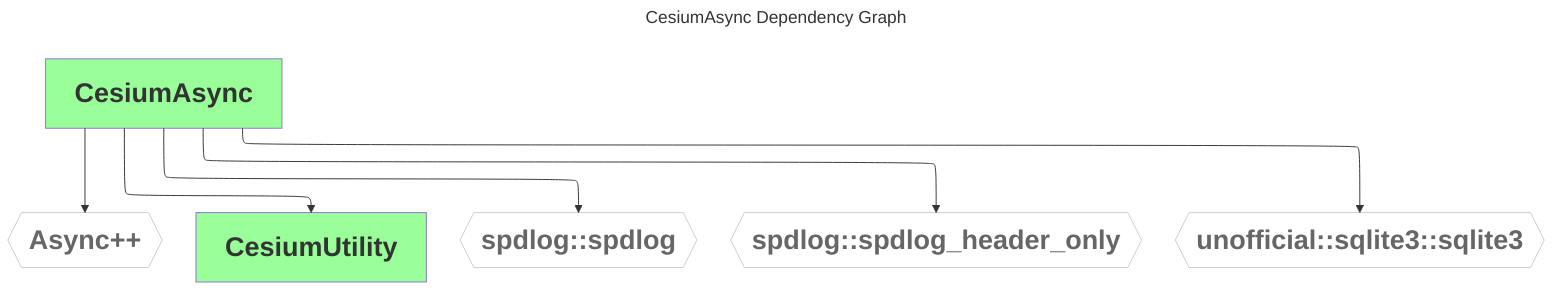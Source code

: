 ---
comment: This file was generated by dep-graph-gen. DO NOT EDIT THIS FILE!
config:
  layout: elk
title: CesiumAsync Dependency Graph
---
graph TD
  classDef dependencyNode fill:#fff,stroke:#ccc,color:#666,font-weight:bold,font-size:28px
  classDef libraryNode fill:#9f9,font-weight:bold,font-size:28px
  CesiumAsync[CesiumAsync] --> Async_{{Async++}}
  CesiumAsync[CesiumAsync] --> CesiumUtility[CesiumUtility]
  CesiumAsync[CesiumAsync] --> spdlog_spdlog{{spdlog::spdlog}}
  CesiumAsync[CesiumAsync] --> spdlog_spdlog_header_only{{spdlog::spdlog_header_only}}
  CesiumAsync[CesiumAsync] --> unofficial_sqlite3_sqlite3{{unofficial::sqlite3::sqlite3}}
  class Async_,spdlog_spdlog,spdlog_spdlog_header_only,unofficial_sqlite3_sqlite3 dependencyNode
  class CesiumUtility,CesiumAsync libraryNode